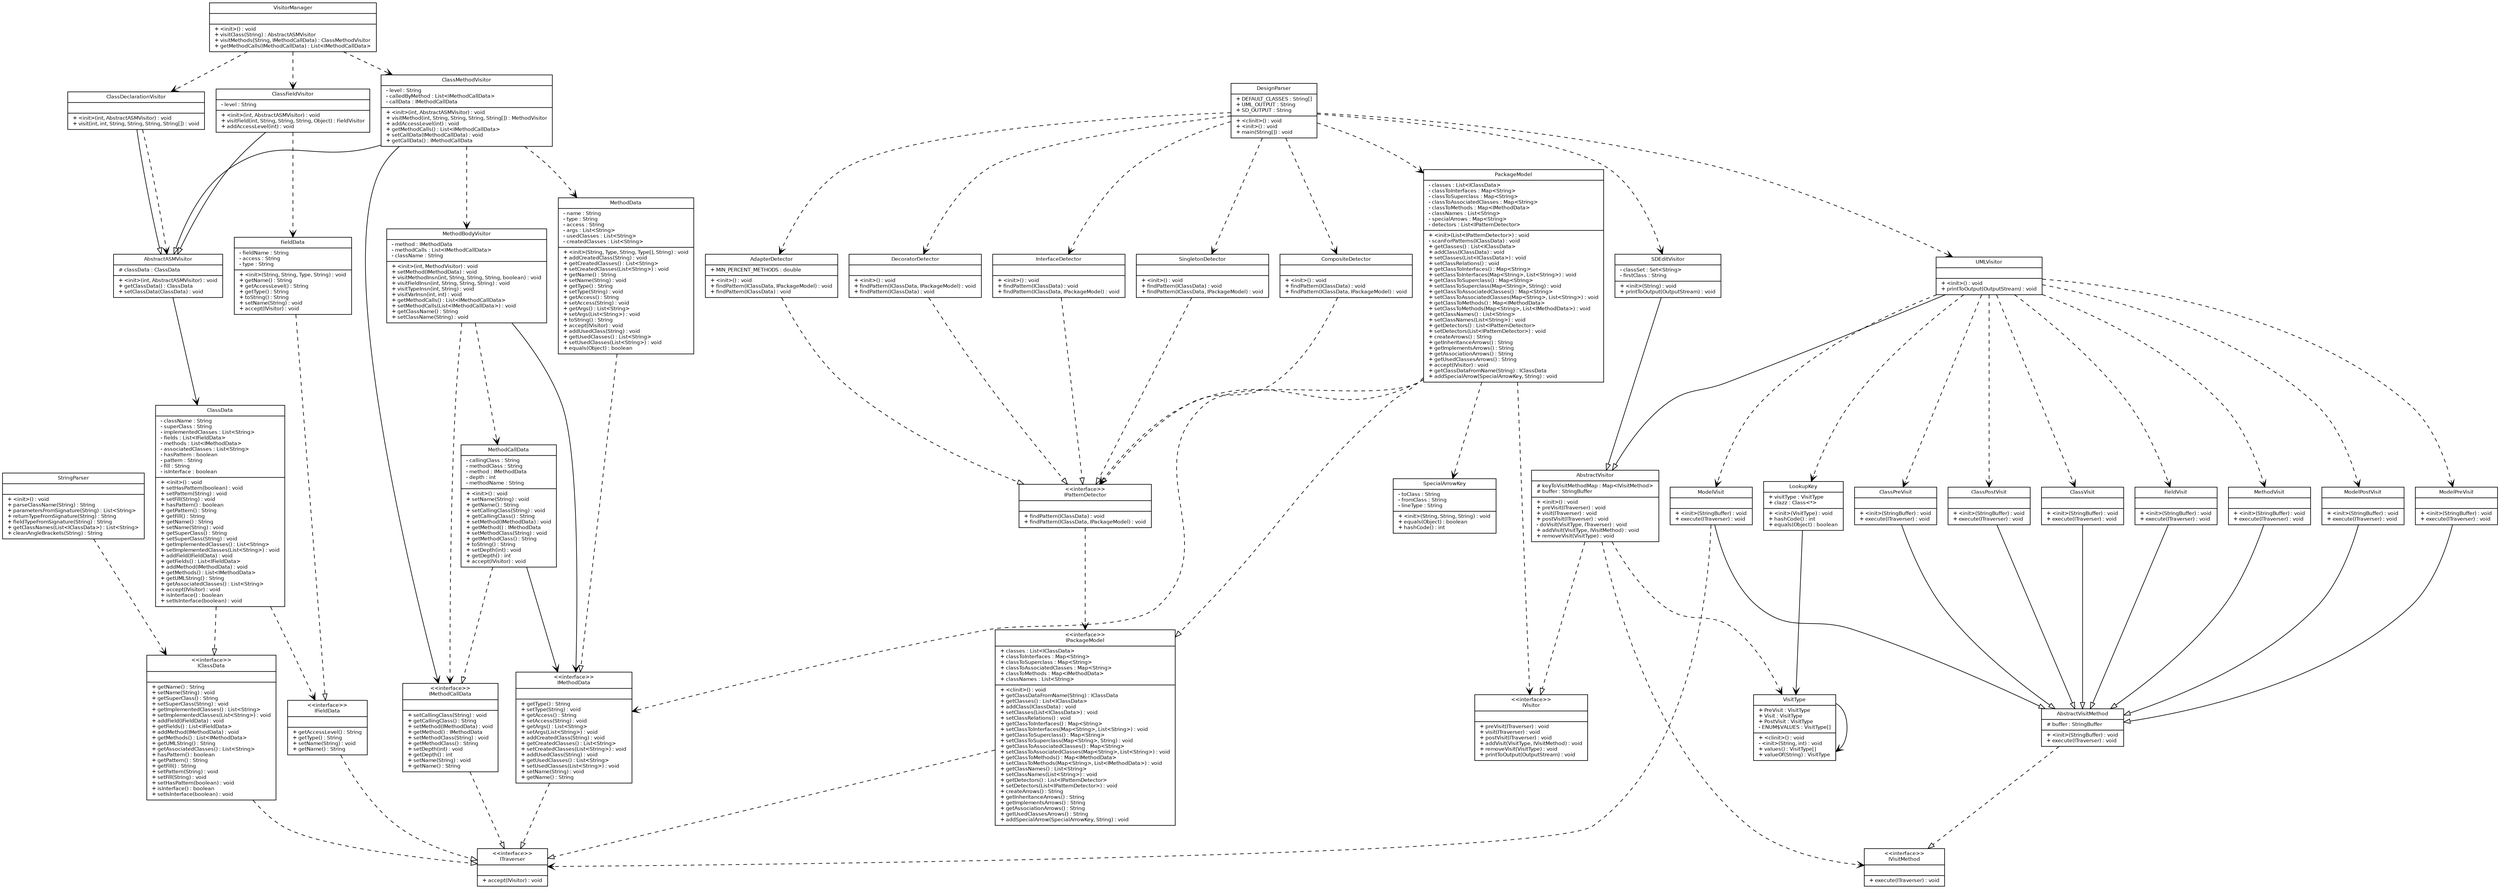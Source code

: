 digraph G {
fontname = " Bitstream Vera San"
fontsize =8
node [
style=filled
fillcolor=white
fontname = "Bitstream Vera Sans"
fontsize =8
shape = "record"]
edge [
fontname = "Bitstream Vera Sans"
fontsize =8
]
DesignParser [
label = "{DesignParser
|+ DEFAULT_CLASSES : String[]\l+ UML_OUTPUT : String\l+ SD_OUTPUT : String\l|+ \<clinit\>() : void\l+ \<init\>() : void\l+ main(String[]) : void\l}"
]
StringParser [
label = "{StringParser
||+ \<init\>() : void\l+ parseClassName(String) : String\l+ parametersFromSignature(String) : List\<String\>\l+ returnTypeFromSignature(String) : String\l+ fieldTypeFromSignature(String) : String\l+ getClassNames(List\<IClassData\>) : List\<String\>\l+ cleanAngleBrackets(String) : String\l}"
]
AbstractASMVisitor [
label = "{AbstractASMVisitor
|# classData : ClassData\l|+ \<init\>(int, AbstractASMVisitor) : void\l+ getClassData() : ClassData\l+ setClassData(ClassData) : void\l}"
]
ClassDeclarationVisitor [
label = "{ClassDeclarationVisitor
||+ \<init\>(int, AbstractASMVisitor) : void\l+ visit(int, int, String, String, String, String[]) : void\l}"
]
ClassFieldVisitor [
label = "{ClassFieldVisitor
|- level : String\l|+ \<init\>(int, AbstractASMVisitor) : void\l+ visitField(int, String, String, String, Object) : FieldVisitor\l+ addAccessLevel(int) : void\l}"
]
ClassMethodVisitor [
label = "{ClassMethodVisitor
|- level : String\l- calledByMethod : List\<IMethodCallData\>\l- callData : IMethodCallData\l|+ \<init\>(int, AbstractASMVisitor) : void\l+ visitMethod(int, String, String, String, String[]) : MethodVisitor\l+ addAccessLevel(int) : void\l+ getMethodCalls() : List\<IMethodCallData\>\l+ setCallData(IMethodCallData) : void\l+ getCallData() : IMethodCallData\l}"
]
MethodBodyVisitor [
label = "{MethodBodyVisitor
|- method : IMethodData\l- methodCalls : List\<IMethodCallData\>\l- className : String\l|+ \<init\>(int, MethodVisitor) : void\l+ setMethod(IMethodData) : void\l+ visitMethodInsn(int, String, String, String, boolean) : void\l+ visitFieldInsn(int, String, String, String) : void\l+ visitTypeInsn(int, String) : void\l+ visitVarInsn(int, int) : void\l+ getMethodCalls() : List\<IMethodCallData\>\l+ setMethodCalls(List\<IMethodCallData\>) : void\l+ getClassName() : String\l+ setClassName(String) : void\l}"
]
VisitorManager [
label = "{VisitorManager
||+ \<init\>() : void\l+ visitClass(String) : AbstractASMVisitor\l+ visitMethods(String, IMethodCallData) : ClassMethodVisitor\l+ getMethodCalls(IMethodCallData) : List\<IMethodCallData\>\l}"
]
AdapterDetector [
label = "{AdapterDetector
|+ MIN_PERCENT_METHODS : double\l|+ \<init\>() : void\l+ findPattern(IClassData, IPackageModel) : void\l+ findPattern(IClassData) : void\l}"
]
DecoratorDetector [
label = "{DecoratorDetector
||+ \<init\>() : void\l+ findPattern(IClassData, IPackageModel) : void\l+ findPattern(IClassData) : void\l}"
]
InterfaceDetector [
label = "{InterfaceDetector
||+ \<init\>() : void\l+ findPattern(IClassData) : void\l+ findPattern(IClassData, IPackageModel) : void\l}"
]
IPatternDetector [
label = "{\<\<interface\>\>\nIPatternDetector
||+ findPattern(IClassData) : void\l+ findPattern(IClassData, IPackageModel) : void\l}"
]
SingletonDetector [
label = "{SingletonDetector
||+ \<init\>() : void\l+ findPattern(IClassData) : void\l+ findPattern(IClassData, IPackageModel) : void\l}"
]
CompositeDetector [
label = "{CompositeDetector
||+ \<init\>() : void\l+ findPattern(IClassData) : void\l+ findPattern(IClassData, IPackageModel) : void\l}"
]
ClassData [
label = "{ClassData
|- className : String\l- superClass : String\l- implementedClasses : List\<String\>\l- fields : List\<IFieldData\>\l- methods : List\<IMethodData\>\l- associatedClasses : List\<String\>\l- hasPattern : boolean\l- pattern : String\l- fill : String\l- isInterface : boolean\l|+ \<init\>() : void\l+ setHasPattern(boolean) : void\l+ setPattern(String) : void\l+ setFill(String) : void\l+ hasPattern() : boolean\l+ getPattern() : String\l+ getFill() : String\l+ getName() : String\l+ setName(String) : void\l+ getSuperClass() : String\l+ setSuperClass(String) : void\l+ getImplementedClasses() : List\<String\>\l+ setImplementedClasses(List\<String\>) : void\l+ addField(IFieldData) : void\l+ getFields() : List\<IFieldData\>\l+ addMethod(IMethodData) : void\l+ getMethods() : List\<IMethodData\>\l+ getUMLString() : String\l+ getAssociatedClasses() : List\<String\>\l+ accept(IVisitor) : void\l+ isInterface() : boolean\l+ setIsInterface(boolean) : void\l}"
]
IClassData [
label = "{\<\<interface\>\>\nIClassData
||+ getName() : String\l+ setName(String) : void\l+ getSuperClass() : String\l+ setSuperClass(String) : void\l+ getImplementedClasses() : List\<String\>\l+ setImplementedClasses(List\<String\>) : void\l+ addField(IFieldData) : void\l+ getFields() : List\<IFieldData\>\l+ addMethod(IMethodData) : void\l+ getMethods() : List\<IMethodData\>\l+ getUMLString() : String\l+ getAssociatedClasses() : List\<String\>\l+ hasPattern() : boolean\l+ getPattern() : String\l+ getFill() : String\l+ setPattern(String) : void\l+ setFill(String) : void\l+ setHasPattern(boolean) : void\l+ isInterface() : boolean\l+ setIsInterface(boolean) : void\l}"
]
FieldData [
label = "{FieldData
|- fieldName : String\l- access : String\l- type : String\l|+ \<init\>(String, String, Type, String) : void\l+ getName() : String\l+ getAccessLevel() : String\l+ getType() : String\l+ toString() : String\l+ setName(String) : void\l+ accept(IVisitor) : void\l}"
]
IFieldData [
label = "{\<\<interface\>\>\nIFieldData
||+ getAccessLevel() : String\l+ getType() : String\l+ setName(String) : void\l+ getName() : String\l}"
]
IMethodCallData [
label = "{\<\<interface\>\>\nIMethodCallData
||+ setCallingClass(String) : void\l+ getCallingClass() : String\l+ setMethod(IMethodData) : void\l+ getMethod() : IMethodData\l+ setMethodClass(String) : void\l+ getMethodClass() : String\l+ setDepth(int) : void\l+ getDepth() : int\l+ setName(String) : void\l+ getName() : String\l}"
]
MethodCallData [
label = "{MethodCallData
|- callingClass : String\l- methodClass : String\l- method : IMethodData\l- depth : int\l- methodName : String\l|+ \<init\>() : void\l+ setName(String) : void\l+ getName() : String\l+ setCallingClass(String) : void\l+ getCallingClass() : String\l+ setMethod(IMethodData) : void\l+ getMethod() : IMethodData\l+ setMethodClass(String) : void\l+ getMethodClass() : String\l+ toString() : String\l+ setDepth(int) : void\l+ getDepth() : int\l+ accept(IVisitor) : void\l}"
]
MethodData [
label = "{MethodData
|- name : String\l- type : String\l- access : String\l- args : List\<String\>\l- usedClasses : List\<String\>\l- createdClasses : List\<String\>\l|+ \<init\>(String, Type, String, Type[], String) : void\l+ addCreatedClass(String) : void\l+ getCreatedClasses() : List\<String\>\l+ setCreatedClasses(List\<String\>) : void\l+ getName() : String\l+ setName(String) : void\l+ getType() : String\l+ setType(String) : void\l+ getAccess() : String\l+ setAccess(String) : void\l+ getArgs() : List\<String\>\l+ setArgs(List\<String\>) : void\l+ toString() : String\l+ accept(IVisitor) : void\l+ addUsedClass(String) : void\l+ getUsedClasses() : List\<String\>\l+ setUsedClasses(List\<String\>) : void\l+ equals(Object) : boolean\l}"
]
IMethodData [
label = "{\<\<interface\>\>\nIMethodData
||+ getType() : String\l+ setType(String) : void\l+ getAccess() : String\l+ setAccess(String) : void\l+ getArgs() : List\<String\>\l+ setArgs(List\<String\>) : void\l+ addCreatedClass(String) : void\l+ getCreatedClasses() : List\<String\>\l+ setCreatedClasses(List\<String\>) : void\l+ addUsedClass(String) : void\l+ getUsedClasses() : List\<String\>\l+ setUsedClasses(List\<String\>) : void\l+ setName(String) : void\l+ getName() : String\l}"
]
IPackageModel [
label = "{\<\<interface\>\>\nIPackageModel
|+ classes : List\<IClassData\>\l+ classToInterfaces : Map\<String\>\l+ classToSuperclass : Map\<String\>\l+ classToAssociatedClasses : Map\<String\>\l+ classToMethods : Map\<IMethodData\>\l+ classNames : List\<String\>\l|+ \<clinit\>() : void\l+ getClassDataFromName(String) : IClassData\l+ getClasses() : List\<IClassData\>\l+ addClass(IClassData) : void\l+ setClasses(List\<IClassData\>) : void\l+ setClassRelations() : void\l+ getClassToInterfaces() : Map\<String\>\l+ setClassToInterfaces(Map\<String\>, List\<String\>) : void\l+ getClassToSuperclass() : Map\<String\>\l+ setClassToSuperclass(Map\<String\>, String) : void\l+ getClassToAssociatedClasses() : Map\<String\>\l+ setClassToAssociatedClasses(Map\<String\>, List\<String\>) : void\l+ getClassToMethods() : Map\<IMethodData\>\l+ setClassToMethods(Map\<String\>, List\<IMethodData\>) : void\l+ getClassNames() : List\<String\>\l+ setClassNames(List\<String\>) : void\l+ getDetectors() : List\<IPatternDetector\>\l+ setDetectors(List\<IPatternDetector\>) : void\l+ createArrows() : String\l+ getInheritanceArrows() : String\l+ getImplementsArrows() : String\l+ getAssociationArrows() : String\l+ getUsedClassesArrows() : String\l+ addSpecialArrow(SpecialArrowKey, String) : void\l}"
]
PackageModel [
label = "{PackageModel
|- classes : List\<IClassData\>\l- classToInterfaces : Map\<String\>\l- classToSuperclass : Map\<String\>\l- classToAssociatedClasses : Map\<String\>\l- classToMethods : Map\<IMethodData\>\l- classNames : List\<String\>\l- specialArrows : Map\<String\>\l- detectors : List\<IPatternDetector\>\l|+ \<init\>(List\<IPatternDetector\>) : void\l- scanForPatterns(IClassData) : void\l+ getClasses() : List\<IClassData\>\l+ addClass(IClassData) : void\l+ setClasses(List\<IClassData\>) : void\l+ setClassRelations() : void\l+ getClassToInterfaces() : Map\<String\>\l+ setClassToInterfaces(Map\<String\>, List\<String\>) : void\l+ getClassToSuperclass() : Map\<String\>\l+ setClassToSuperclass(Map\<String\>, String) : void\l+ getClassToAssociatedClasses() : Map\<String\>\l+ setClassToAssociatedClasses(Map\<String\>, List\<String\>) : void\l+ getClassToMethods() : Map\<IMethodData\>\l+ setClassToMethods(Map\<String\>, List\<IMethodData\>) : void\l+ getClassNames() : List\<String\>\l+ setClassNames(List\<String\>) : void\l+ getDetectors() : List\<IPatternDetector\>\l+ setDetectors(List\<IPatternDetector\>) : void\l+ createArrows() : String\l+ getInheritanceArrows() : String\l+ getImplementsArrows() : String\l+ getAssociationArrows() : String\l+ getUsedClassesArrows() : String\l+ accept(IVisitor) : void\l+ getClassDataFromName(String) : IClassData\l+ addSpecialArrow(SpecialArrowKey, String) : void\l}"
]
SpecialArrowKey [
label = "{SpecialArrowKey
|- toClass : String\l- fromClass : String\l- lineType : String\l|+ \<init\>(String, String, String) : void\l+ equals(Object) : boolean\l+ hashCode() : int\l}"
]
IVisitor [
label = "{\<\<interface\>\>\nIVisitor
||+ preVisit(ITraverser) : void\l+ visit(ITraverser) : void\l+ postVisit(ITraverser) : void\l+ addVisit(VisitType, IVisitMethod) : void\l+ removeVisit(VisitType) : void\l+ printToOutput(OutputStream) : void\l}"
]
AbstractVisitor [
label = "{AbstractVisitor
|# keyToVisitMethodMap : Map\<IVisitMethod\>\l# buffer : StringBuffer\l|+ \<init\>() : void\l+ preVisit(ITraverser) : void\l+ visit(ITraverser) : void\l+ postVisit(ITraverser) : void\l- doVisit(VisitType, ITraverser) : void\l+ addVisit(VisitType, IVisitMethod) : void\l+ removeVisit(VisitType) : void\l}"
]
ITraverser [
label = "{\<\<interface\>\>\nITraverser
||+ accept(IVisitor) : void\l}"
]
LookupKey [
label = "{LookupKey
|+ visitType : VisitType\l+ clazz : Class\<*\>\l|+ \<init\>(VisitType) : void\l+ hashCode() : int\l+ equals(Object) : boolean\l}"
]
SDEditVisitor [
label = "{SDEditVisitor
|- classSet : Set\<String\>\l- firstClass : String\l|+ \<init\>(String) : void\l+ printToOutput(OutputStream) : void\l}"
]
UMLVisitor [
label = "{UMLVisitor
||+ \<init\>() : void\l+ printToOutput(OutputStream) : void\l}"
]
VisitType [
label = "{VisitType
|+ PreVisit : VisitType\l+ Visit : VisitType\l+ PostVisit : VisitType\l- ENUM$VALUES : VisitType[]\l|+ \<clinit\>() : void\l- \<init\>(String, int) : void\l+ values() : VisitType[]\l+ valueOf(String) : VisitType\l}"
]
IVisitMethod [
label = "{\<\<interface\>\>\nIVisitMethod
||+ execute(ITraverser) : void\l}"
]
AbstractVisitMethod [
label = "{AbstractVisitMethod
|# buffer : StringBuffer\l|+ \<init\>(StringBuffer) : void\l+ execute(ITraverser) : void\l}"
]
ClassPreVisit [
label = "{ClassPreVisit
||+ \<init\>(StringBuffer) : void\l+ execute(ITraverser) : void\l}"
]
ClassPostVisit [
label = "{ClassPostVisit
||+ \<init\>(StringBuffer) : void\l+ execute(ITraverser) : void\l}"
]
ClassVisit [
label = "{ClassVisit
||+ \<init\>(StringBuffer) : void\l+ execute(ITraverser) : void\l}"
]
FieldVisit [
label = "{FieldVisit
||+ \<init\>(StringBuffer) : void\l+ execute(ITraverser) : void\l}"
]
MethodVisit [
label = "{MethodVisit
||+ \<init\>(StringBuffer) : void\l+ execute(ITraverser) : void\l}"
]
ModelPostVisit [
label = "{ModelPostVisit
||+ \<init\>(StringBuffer) : void\l+ execute(ITraverser) : void\l}"
]
ModelPreVisit [
label = "{ModelPreVisit
||+ \<init\>(StringBuffer) : void\l+ execute(ITraverser) : void\l}"
]
ModelVisit [
label = "{ModelVisit
||+ \<init\>(StringBuffer) : void\l+ execute(ITraverser) : void\l}"
]
edge [
arrowhead = "empty"
style = "solid"
]
ModelVisit -> AbstractVisitMethod
UMLVisitor -> AbstractVisitor
ClassDeclarationVisitor -> AbstractASMVisitor
ClassVisit -> AbstractVisitMethod
ClassFieldVisitor -> AbstractASMVisitor
SDEditVisitor -> AbstractVisitor
ModelPreVisit -> AbstractVisitMethod
FieldVisit -> AbstractVisitMethod
ClassMethodVisitor -> AbstractASMVisitor
ClassPreVisit -> AbstractVisitMethod
MethodVisit -> AbstractVisitMethod
ModelPostVisit -> AbstractVisitMethod
ClassPostVisit -> AbstractVisitMethod
edge [
arrowhead = "vee"
style = "solid"
]
AbstractASMVisitor -> ClassData
edge [
label = ""
]
MethodBodyVisitor -> IMethodData
edge [
label = ""
]
MethodCallData -> IMethodData
edge [
label = ""
]
ClassMethodVisitor -> IMethodCallData
edge [
label = ""
]
LookupKey -> VisitType
edge [
label = ""
]
VisitType -> VisitType
edge [
label = ""
]
edge [
arrowhead = "empty"
style = "dashed"
]
PackageModel -> IPackageModel
AbstractVisitMethod -> IVisitMethod
DecoratorDetector -> IPatternDetector
AbstractVisitor -> IVisitor
CompositeDetector -> IPatternDetector
MethodCallData -> IMethodCallData
IPackageModel -> ITraverser
SingletonDetector -> IPatternDetector
IMethodCallData -> ITraverser
FieldData -> IFieldData
InterfaceDetector -> IPatternDetector
ClassData -> IClassData
AdapterDetector -> IPatternDetector
MethodData -> IMethodData
IMethodData -> ITraverser
IClassData -> ITraverser
IFieldData -> ITraverser
edge [
arrowhead = "vee"
style = "dashed"
]
StringParser -> IClassData
ModelVisit -> ITraverser
UMLVisitor -> LookupKey
UMLVisitor -> FieldVisit
UMLVisitor -> MethodVisit
UMLVisitor -> ClassPreVisit
UMLVisitor -> ClassVisit
UMLVisitor -> ClassPostVisit
UMLVisitor -> ModelPreVisit
UMLVisitor -> ModelVisit
UMLVisitor -> ModelPostVisit
PackageModel -> IPatternDetector
PackageModel -> IMethodData
PackageModel -> SpecialArrowKey
PackageModel -> IVisitor
MethodBodyVisitor -> MethodCallData
MethodBodyVisitor -> IMethodCallData
ClassDeclarationVisitor -> AbstractASMVisitor
DesignParser -> SingletonDetector
DesignParser -> DecoratorDetector
DesignParser -> AdapterDetector
DesignParser -> InterfaceDetector
DesignParser -> CompositeDetector
DesignParser -> PackageModel
DesignParser -> UMLVisitor
DesignParser -> SDEditVisitor
IPatternDetector -> IPackageModel
ClassFieldVisitor -> FieldData
AbstractVisitor -> VisitType
AbstractVisitor -> IVisitMethod
ClassMethodVisitor -> MethodBodyVisitor
ClassMethodVisitor -> MethodData
VisitorManager -> ClassDeclarationVisitor
VisitorManager -> ClassFieldVisitor
VisitorManager -> ClassMethodVisitor
ClassData -> IFieldData
}
